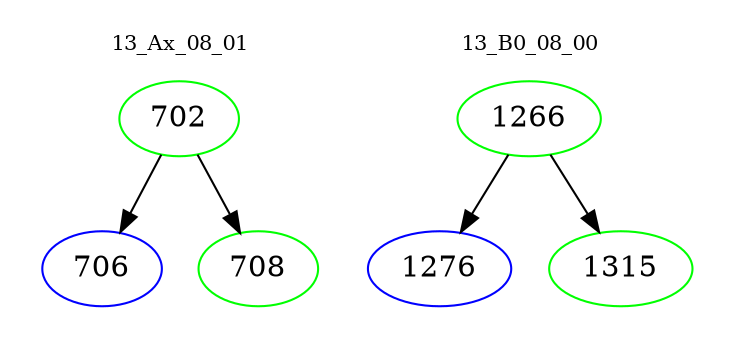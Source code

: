 digraph{
subgraph cluster_0 {
color = white
label = "13_Ax_08_01";
fontsize=10;
T0_702 [label="702", color="green"]
T0_702 -> T0_706 [color="black"]
T0_706 [label="706", color="blue"]
T0_702 -> T0_708 [color="black"]
T0_708 [label="708", color="green"]
}
subgraph cluster_1 {
color = white
label = "13_B0_08_00";
fontsize=10;
T1_1266 [label="1266", color="green"]
T1_1266 -> T1_1276 [color="black"]
T1_1276 [label="1276", color="blue"]
T1_1266 -> T1_1315 [color="black"]
T1_1315 [label="1315", color="green"]
}
}
